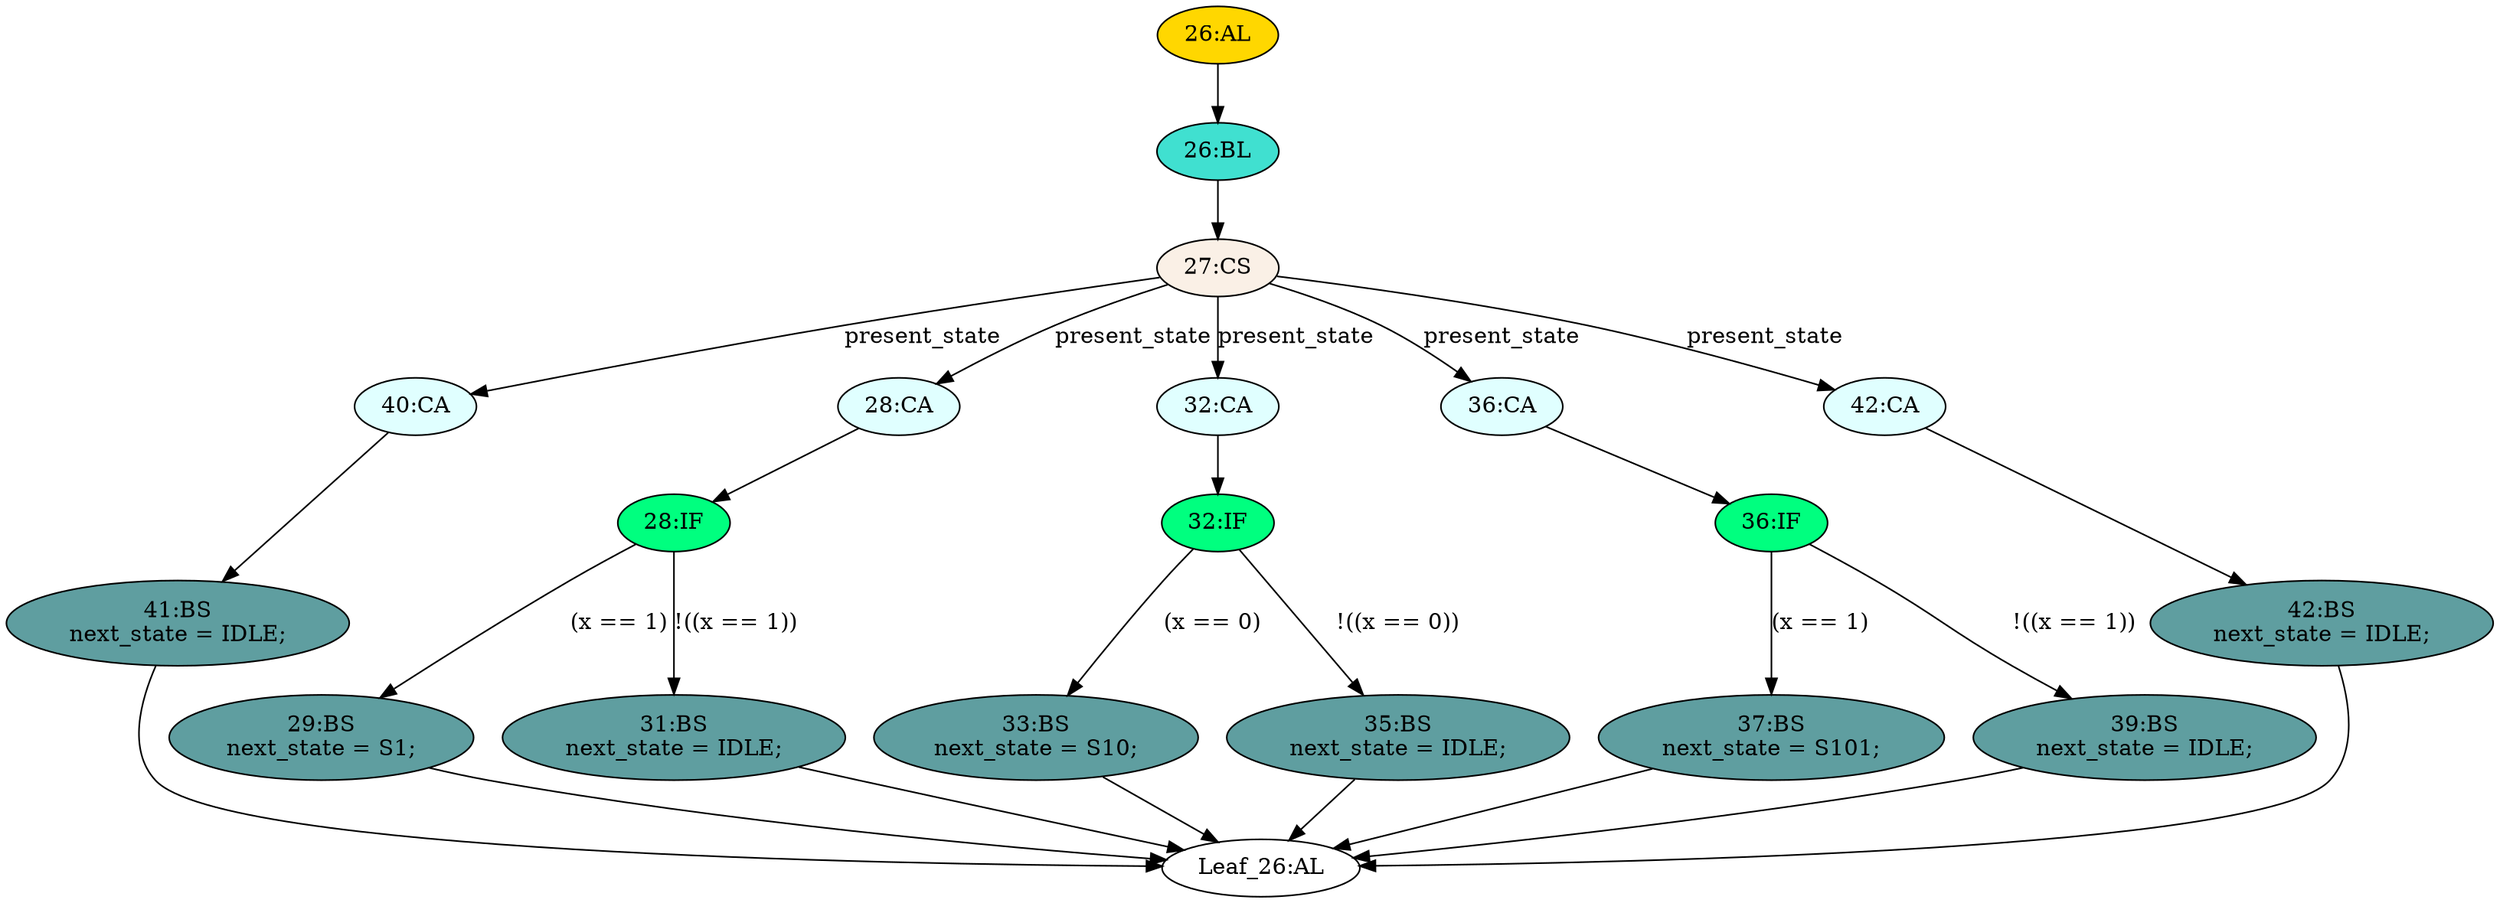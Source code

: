 strict digraph "" {
	node [label="\N"];
	"42:BS"	[ast="<pyverilog.vparser.ast.BlockingSubstitution object at 0x7f4907fe4450>",
		fillcolor=cadetblue,
		label="42:BS
next_state = IDLE;",
		statements="[<pyverilog.vparser.ast.BlockingSubstitution object at 0x7f4907fe4450>]",
		style=filled,
		typ=BlockingSubstitution];
	"Leaf_26:AL"	[def_var="['next_state']",
		label="Leaf_26:AL"];
	"42:BS" -> "Leaf_26:AL"	[cond="[]",
		lineno=None];
	"37:BS"	[ast="<pyverilog.vparser.ast.BlockingSubstitution object at 0x7f4907fe48d0>",
		fillcolor=cadetblue,
		label="37:BS
next_state = S101;",
		statements="[<pyverilog.vparser.ast.BlockingSubstitution object at 0x7f4907fe48d0>]",
		style=filled,
		typ=BlockingSubstitution];
	"37:BS" -> "Leaf_26:AL"	[cond="[]",
		lineno=None];
	"29:BS"	[ast="<pyverilog.vparser.ast.BlockingSubstitution object at 0x7f4907aea2d0>",
		fillcolor=cadetblue,
		label="29:BS
next_state = S1;",
		statements="[<pyverilog.vparser.ast.BlockingSubstitution object at 0x7f4907aea2d0>]",
		style=filled,
		typ=BlockingSubstitution];
	"29:BS" -> "Leaf_26:AL"	[cond="[]",
		lineno=None];
	"26:AL"	[ast="<pyverilog.vparser.ast.Always object at 0x7f4907fe4e50>",
		clk_sens=False,
		fillcolor=gold,
		label="26:AL",
		sens="['present_state']",
		statements="[]",
		style=filled,
		typ=Always,
		use_var="['x', 'present_state']"];
	"26:BL"	[ast="<pyverilog.vparser.ast.Block object at 0x7f4907fe4f90>",
		fillcolor=turquoise,
		label="26:BL",
		statements="[]",
		style=filled,
		typ=Block];
	"26:AL" -> "26:BL"	[cond="[]",
		lineno=None];
	"36:IF"	[ast="<pyverilog.vparser.ast.IfStatement object at 0x7f4907aea5d0>",
		fillcolor=springgreen,
		label="36:IF",
		statements="[]",
		style=filled,
		typ=IfStatement];
	"36:IF" -> "37:BS"	[cond="['x']",
		label="(x == 1)",
		lineno=36];
	"39:BS"	[ast="<pyverilog.vparser.ast.BlockingSubstitution object at 0x7f4907aea610>",
		fillcolor=cadetblue,
		label="39:BS
next_state = IDLE;",
		statements="[<pyverilog.vparser.ast.BlockingSubstitution object at 0x7f4907aea610>]",
		style=filled,
		typ=BlockingSubstitution];
	"36:IF" -> "39:BS"	[cond="['x']",
		label="!((x == 1))",
		lineno=36];
	"28:IF"	[ast="<pyverilog.vparser.ast.IfStatement object at 0x7f4907aea150>",
		fillcolor=springgreen,
		label="28:IF",
		statements="[]",
		style=filled,
		typ=IfStatement];
	"28:IF" -> "29:BS"	[cond="['x']",
		label="(x == 1)",
		lineno=28];
	"31:BS"	[ast="<pyverilog.vparser.ast.BlockingSubstitution object at 0x7f4907aea190>",
		fillcolor=cadetblue,
		label="31:BS
next_state = IDLE;",
		statements="[<pyverilog.vparser.ast.BlockingSubstitution object at 0x7f4907aea190>]",
		style=filled,
		typ=BlockingSubstitution];
	"28:IF" -> "31:BS"	[cond="['x']",
		label="!((x == 1))",
		lineno=28];
	"41:BS"	[ast="<pyverilog.vparser.ast.BlockingSubstitution object at 0x7f4907aea890>",
		fillcolor=cadetblue,
		label="41:BS
next_state = IDLE;",
		statements="[<pyverilog.vparser.ast.BlockingSubstitution object at 0x7f4907aea890>]",
		style=filled,
		typ=BlockingSubstitution];
	"41:BS" -> "Leaf_26:AL"	[cond="[]",
		lineno=None];
	"32:IF"	[ast="<pyverilog.vparser.ast.IfStatement object at 0x7f4907fe4a10>",
		fillcolor=springgreen,
		label="32:IF",
		statements="[]",
		style=filled,
		typ=IfStatement];
	"33:BS"	[ast="<pyverilog.vparser.ast.BlockingSubstitution object at 0x7f4907fe4c10>",
		fillcolor=cadetblue,
		label="33:BS
next_state = S10;",
		statements="[<pyverilog.vparser.ast.BlockingSubstitution object at 0x7f4907fe4c10>]",
		style=filled,
		typ=BlockingSubstitution];
	"32:IF" -> "33:BS"	[cond="['x']",
		label="(x == 0)",
		lineno=32];
	"35:BS"	[ast="<pyverilog.vparser.ast.BlockingSubstitution object at 0x7f4907fe4a90>",
		fillcolor=cadetblue,
		label="35:BS
next_state = IDLE;",
		statements="[<pyverilog.vparser.ast.BlockingSubstitution object at 0x7f4907fe4a90>]",
		style=filled,
		typ=BlockingSubstitution];
	"32:IF" -> "35:BS"	[cond="['x']",
		label="!((x == 0))",
		lineno=32];
	"27:CS"	[ast="<pyverilog.vparser.ast.CaseStatement object at 0x7f4907fe4fd0>",
		fillcolor=linen,
		label="27:CS",
		statements="[]",
		style=filled,
		typ=CaseStatement];
	"26:BL" -> "27:CS"	[cond="[]",
		lineno=None];
	"40:CA"	[ast="<pyverilog.vparser.ast.Case object at 0x7f4907aea810>",
		fillcolor=lightcyan,
		label="40:CA",
		statements="[]",
		style=filled,
		typ=Case];
	"27:CS" -> "40:CA"	[cond="['present_state']",
		label=present_state,
		lineno=27];
	"28:CA"	[ast="<pyverilog.vparser.ast.Case object at 0x7f4907aea0d0>",
		fillcolor=lightcyan,
		label="28:CA",
		statements="[]",
		style=filled,
		typ=Case];
	"27:CS" -> "28:CA"	[cond="['present_state']",
		label=present_state,
		lineno=27];
	"32:CA"	[ast="<pyverilog.vparser.ast.Case object at 0x7f4907aea4d0>",
		fillcolor=lightcyan,
		label="32:CA",
		statements="[]",
		style=filled,
		typ=Case];
	"27:CS" -> "32:CA"	[cond="['present_state']",
		label=present_state,
		lineno=27];
	"36:CA"	[ast="<pyverilog.vparser.ast.Case object at 0x7f4907aea550>",
		fillcolor=lightcyan,
		label="36:CA",
		statements="[]",
		style=filled,
		typ=Case];
	"27:CS" -> "36:CA"	[cond="['present_state']",
		label=present_state,
		lineno=27];
	"42:CA"	[ast="<pyverilog.vparser.ast.Case object at 0x7f4907aea9d0>",
		fillcolor=lightcyan,
		label="42:CA",
		statements="[]",
		style=filled,
		typ=Case];
	"27:CS" -> "42:CA"	[cond="['present_state']",
		label=present_state,
		lineno=27];
	"40:CA" -> "41:BS"	[cond="[]",
		lineno=None];
	"28:CA" -> "28:IF"	[cond="[]",
		lineno=None];
	"32:CA" -> "32:IF"	[cond="[]",
		lineno=None];
	"39:BS" -> "Leaf_26:AL"	[cond="[]",
		lineno=None];
	"36:CA" -> "36:IF"	[cond="[]",
		lineno=None];
	"31:BS" -> "Leaf_26:AL"	[cond="[]",
		lineno=None];
	"33:BS" -> "Leaf_26:AL"	[cond="[]",
		lineno=None];
	"42:CA" -> "42:BS"	[cond="[]",
		lineno=None];
	"35:BS" -> "Leaf_26:AL"	[cond="[]",
		lineno=None];
}
